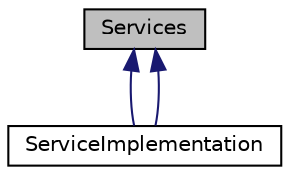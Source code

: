 digraph "Services"
{
  edge [fontname="Helvetica",fontsize="10",labelfontname="Helvetica",labelfontsize="10"];
  node [fontname="Helvetica",fontsize="10",shape=record];
  Node1 [label="Services",height=0.2,width=0.4,color="black", fillcolor="grey75", style="filled", fontcolor="black"];
  Node1 -> Node2 [dir="back",color="midnightblue",fontsize="10",style="solid",fontname="Helvetica"];
  Node2 [label="ServiceImplementation",height=0.2,width=0.4,color="black", fillcolor="white", style="filled",URL="$class_service_implementation.html"];
  Node1 -> Node2 [dir="back",color="midnightblue",fontsize="10",style="solid",fontname="Helvetica"];
}
